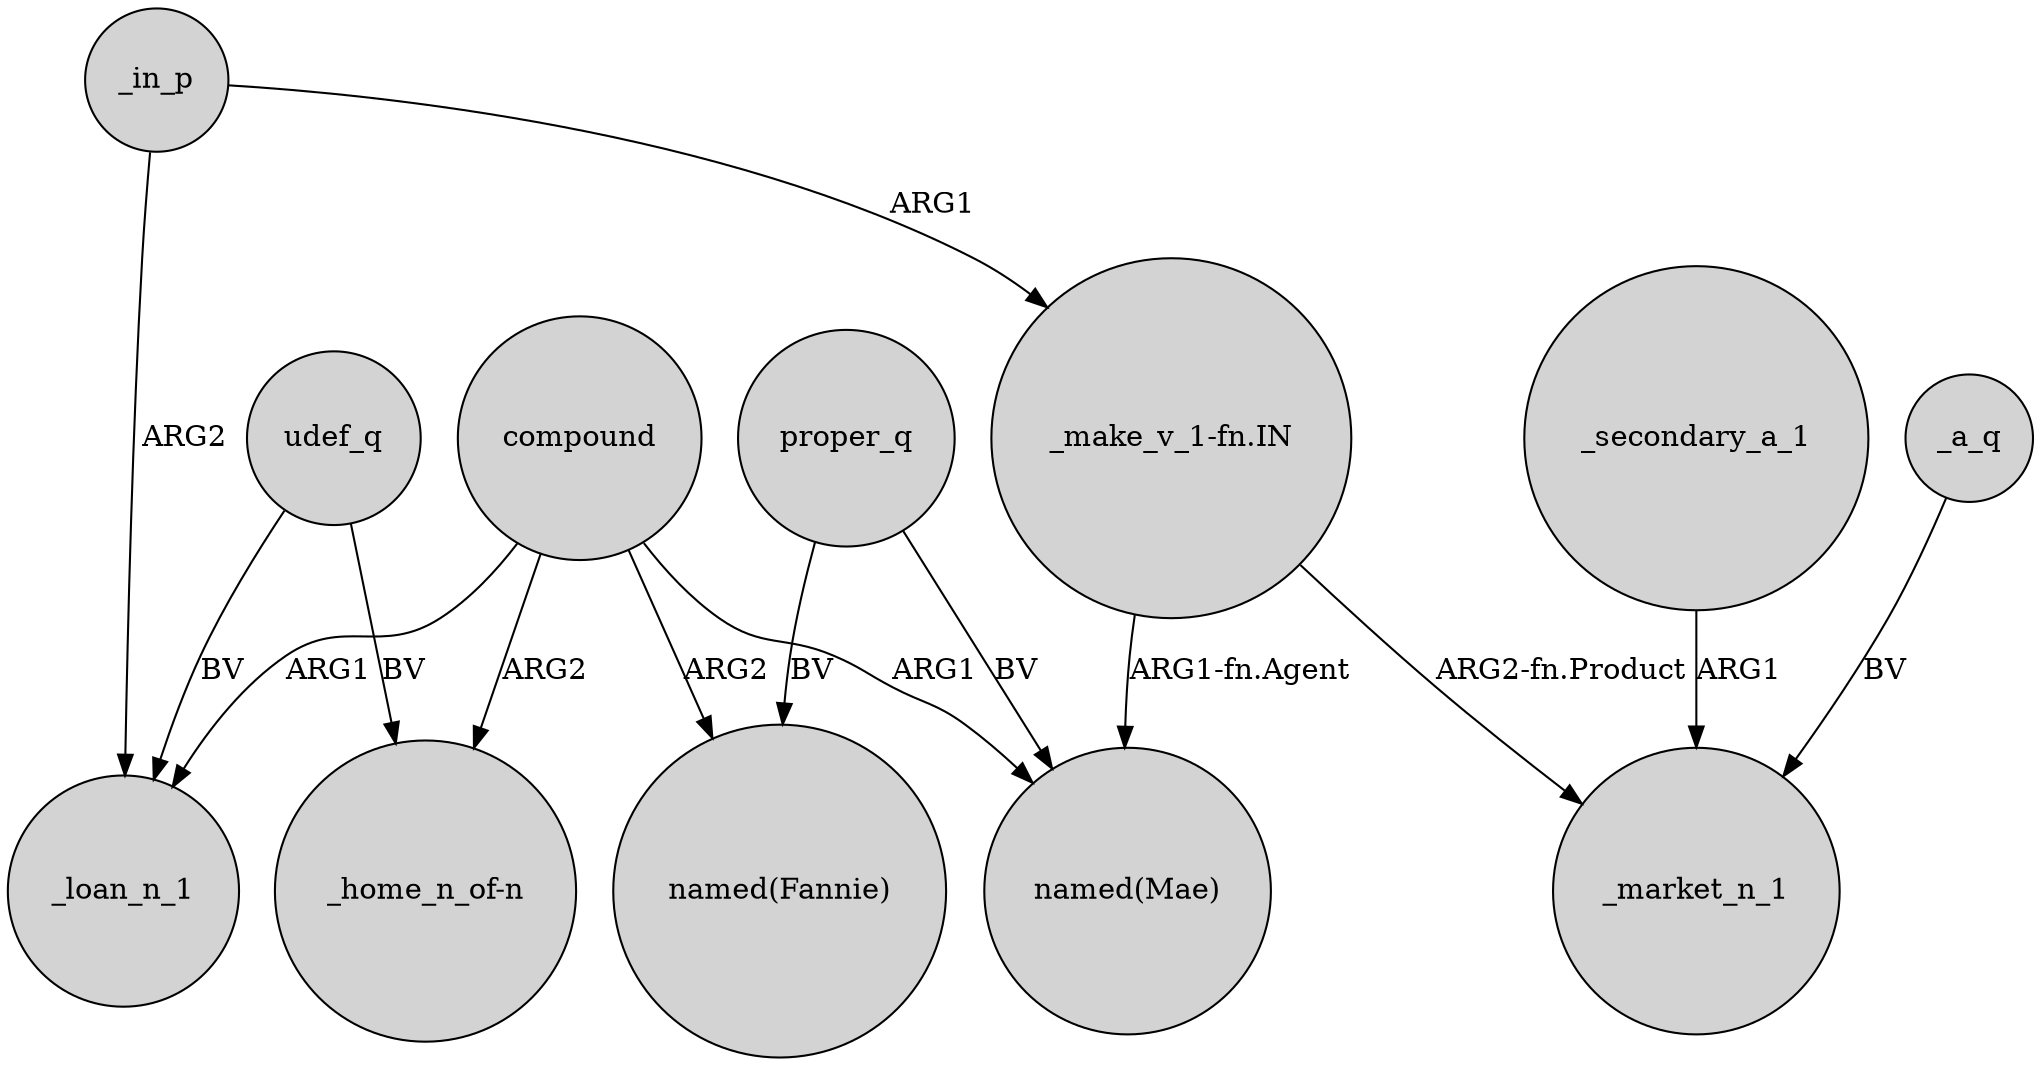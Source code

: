 digraph {
	node [shape=circle style=filled]
	_in_p -> _loan_n_1 [label=ARG2]
	udef_q -> "_home_n_of-n" [label=BV]
	"_make_v_1-fn.IN" -> _market_n_1 [label="ARG2-fn.Product"]
	compound -> "named(Fannie)" [label=ARG2]
	compound -> "_home_n_of-n" [label=ARG2]
	_secondary_a_1 -> _market_n_1 [label=ARG1]
	"_make_v_1-fn.IN" -> "named(Mae)" [label="ARG1-fn.Agent"]
	compound -> "named(Mae)" [label=ARG1]
	proper_q -> "named(Mae)" [label=BV]
	_a_q -> _market_n_1 [label=BV]
	_in_p -> "_make_v_1-fn.IN" [label=ARG1]
	udef_q -> _loan_n_1 [label=BV]
	proper_q -> "named(Fannie)" [label=BV]
	compound -> _loan_n_1 [label=ARG1]
}
